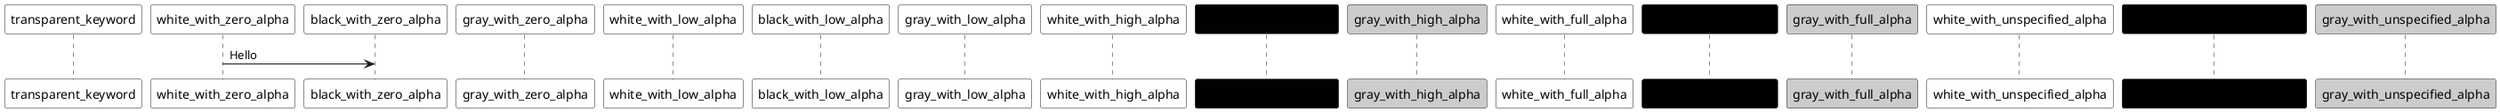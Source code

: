 @startuml
' The rendered groups with a <title> are
' for the swimlanes, so should always have
' `fill-opacity="0.00000"`

' Should render: `<rect fill="none" .../>`
participant transparent_keyword #transparent

' Should render: `<rect fill="none" .../>`
participant white_with_zero_alpha #FFFFFF00
participant black_with_zero_alpha #00000000
participant gray_with_zero_alpha #CCCCCC00

' Should render: `<rect fill="{color}" fill-opacity="0.00392" .../>`
participant white_with_low_alpha #FFFFFF01
participant black_with_low_alpha #00000001
participant gray_with_low_alpha #CCCCCC01

' Should render: `<rect fill="{color}" fill-opacity="0.99608" .../>`
participant white_with_high_alpha #FFFFFFFE
participant black_with_high_alpha #000000FE
participant gray_with_high_alpha #CCCCCCFE

' Should render: `<rect fill="{color}" .../>`
participant white_with_full_alpha #FFFFFFFF
participant black_with_full_alpha #000000FF
participant gray_with_full_alpha #CCCCCCFF

' Should render: `<rect fill="{color}" .../>`
participant white_with_unspecified_alpha #FFFFFF
participant black_with_unspecified_alpha #000000
participant gray_with_unspecified_alpha #CCCCCC

white_with_zero_alpha -> black_with_zero_alpha: Hello
@enduml

